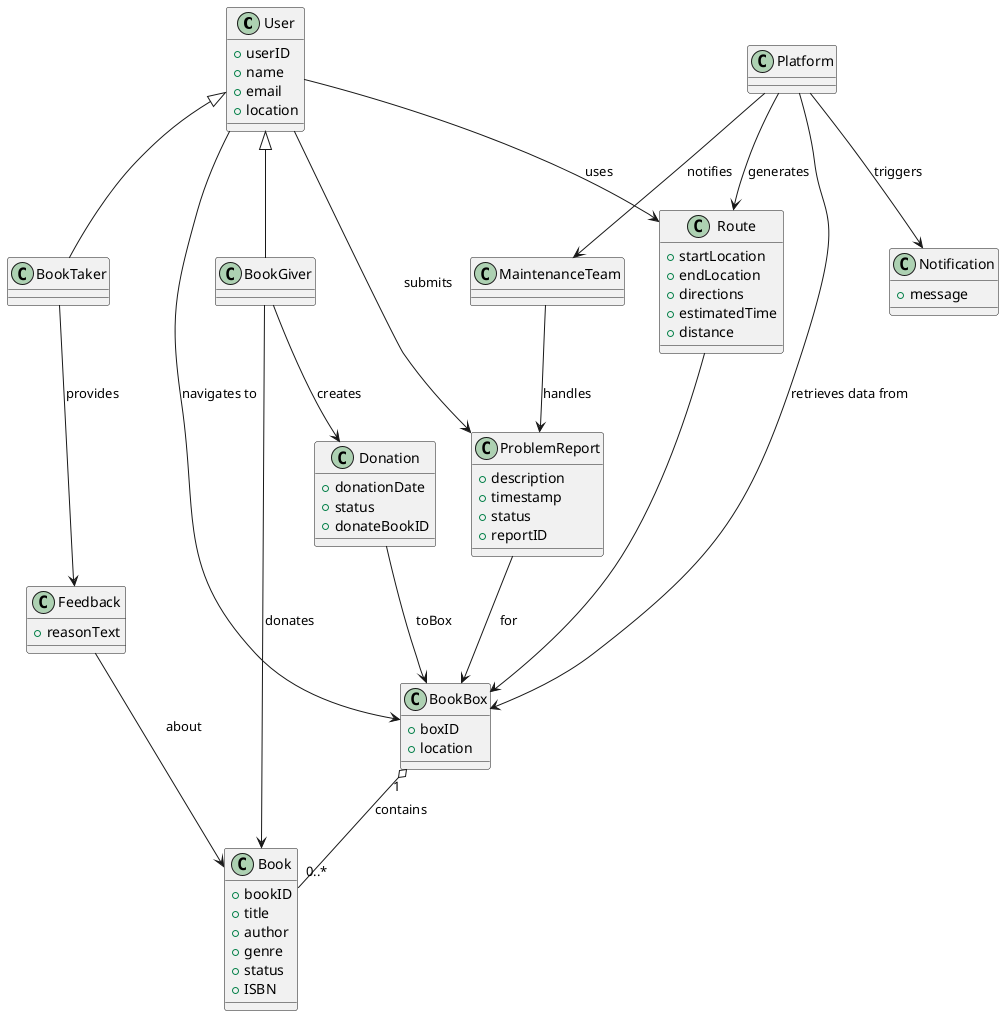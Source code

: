 @startuml

class User {
  +userID
  +name
  +email
  +location
}

class BookTaker {
}

class BookGiver {
}

class BookBox {
  +boxID
  +location
}

class Book {
  +bookID
  +title
  +author
  +genre
  +status
  +ISBN
}

class Platform {
}

class Donation {
  +donationDate
  +status
  +donateBookID
}

class Feedback {
  +reasonText
}


class Notification {
  +message
}

class ProblemReport {
  +description
  +timestamp
  +status
  +reportID
}

class MaintenanceTeam {
}

class Route {
  +startLocation
  +endLocation
  +directions
  +estimatedTime
  +distance
}


User <|-- BookTaker
User <|-- BookGiver


BookBox "1" o-- "0..*" Book : contains

Platform --> Notification : triggers
Platform --> BookBox : retrieves data from
Platform --> Route : generates
User --> Route : uses
Route --> BookBox
User --> BookBox : navigates to

BookGiver --> Book : donates
BookGiver --> Donation : creates
Donation --> BookBox : toBox

BookTaker --> Feedback : provides
Feedback --> Book : about

User --> ProblemReport : submits
ProblemReport --> BookBox : for
Platform --> MaintenanceTeam : notifies
MaintenanceTeam --> ProblemReport : handles

@enduml
